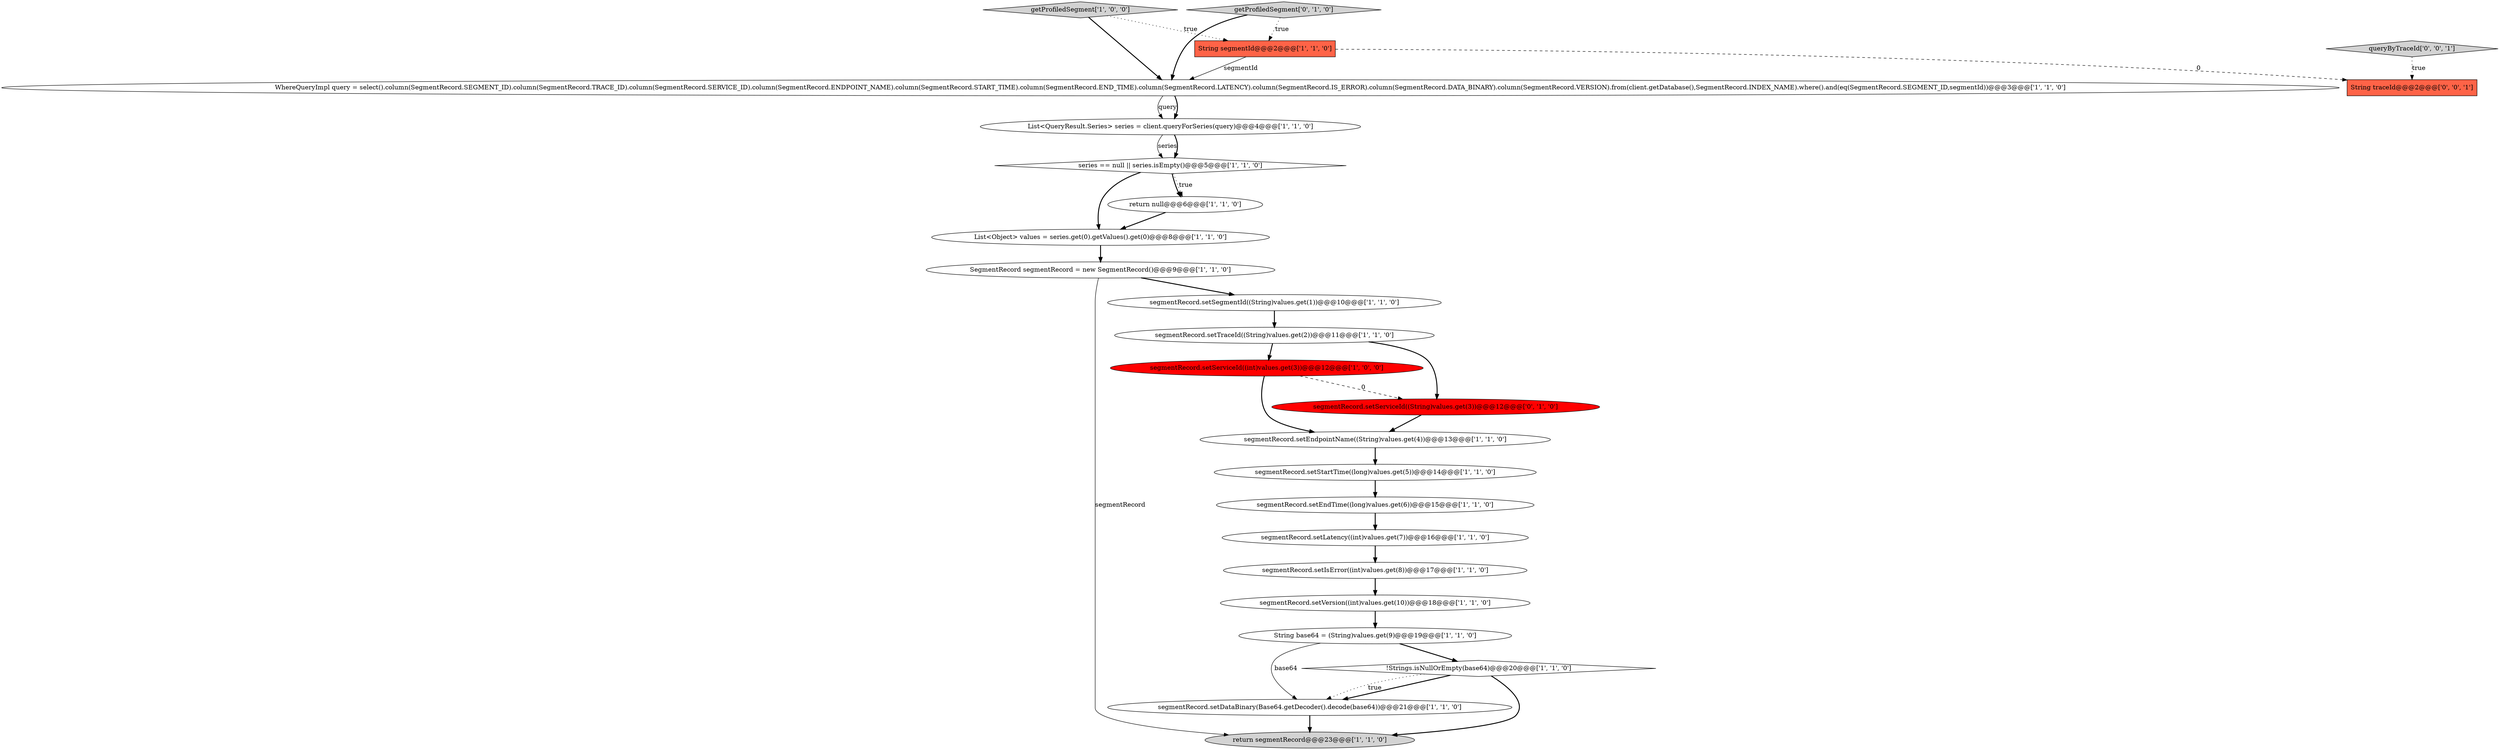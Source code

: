 digraph {
2 [style = filled, label = "segmentRecord.setEndTime((long)values.get(6))@@@15@@@['1', '1', '0']", fillcolor = white, shape = ellipse image = "AAA0AAABBB1BBB"];
21 [style = filled, label = "segmentRecord.setServiceId((String)values.get(3))@@@12@@@['0', '1', '0']", fillcolor = red, shape = ellipse image = "AAA1AAABBB2BBB"];
9 [style = filled, label = "segmentRecord.setSegmentId((String)values.get(1))@@@10@@@['1', '1', '0']", fillcolor = white, shape = ellipse image = "AAA0AAABBB1BBB"];
10 [style = filled, label = "SegmentRecord segmentRecord = new SegmentRecord()@@@9@@@['1', '1', '0']", fillcolor = white, shape = ellipse image = "AAA0AAABBB1BBB"];
13 [style = filled, label = "!Strings.isNullOrEmpty(base64)@@@20@@@['1', '1', '0']", fillcolor = white, shape = diamond image = "AAA0AAABBB1BBB"];
20 [style = filled, label = "String base64 = (String)values.get(9)@@@19@@@['1', '1', '0']", fillcolor = white, shape = ellipse image = "AAA0AAABBB1BBB"];
8 [style = filled, label = "segmentRecord.setVersion((int)values.get(10))@@@18@@@['1', '1', '0']", fillcolor = white, shape = ellipse image = "AAA0AAABBB1BBB"];
5 [style = filled, label = "segmentRecord.setIsError((int)values.get(8))@@@17@@@['1', '1', '0']", fillcolor = white, shape = ellipse image = "AAA0AAABBB1BBB"];
24 [style = filled, label = "String traceId@@@2@@@['0', '0', '1']", fillcolor = tomato, shape = box image = "AAA0AAABBB3BBB"];
17 [style = filled, label = "getProfiledSegment['1', '0', '0']", fillcolor = lightgray, shape = diamond image = "AAA0AAABBB1BBB"];
3 [style = filled, label = "series == null || series.isEmpty()@@@5@@@['1', '1', '0']", fillcolor = white, shape = diamond image = "AAA0AAABBB1BBB"];
7 [style = filled, label = "segmentRecord.setServiceId((int)values.get(3))@@@12@@@['1', '0', '0']", fillcolor = red, shape = ellipse image = "AAA1AAABBB1BBB"];
6 [style = filled, label = "String segmentId@@@2@@@['1', '1', '0']", fillcolor = tomato, shape = box image = "AAA0AAABBB1BBB"];
4 [style = filled, label = "return null@@@6@@@['1', '1', '0']", fillcolor = white, shape = ellipse image = "AAA0AAABBB1BBB"];
22 [style = filled, label = "getProfiledSegment['0', '1', '0']", fillcolor = lightgray, shape = diamond image = "AAA0AAABBB2BBB"];
15 [style = filled, label = "segmentRecord.setTraceId((String)values.get(2))@@@11@@@['1', '1', '0']", fillcolor = white, shape = ellipse image = "AAA0AAABBB1BBB"];
23 [style = filled, label = "queryByTraceId['0', '0', '1']", fillcolor = lightgray, shape = diamond image = "AAA0AAABBB3BBB"];
11 [style = filled, label = "segmentRecord.setLatency((int)values.get(7))@@@16@@@['1', '1', '0']", fillcolor = white, shape = ellipse image = "AAA0AAABBB1BBB"];
1 [style = filled, label = "segmentRecord.setDataBinary(Base64.getDecoder().decode(base64))@@@21@@@['1', '1', '0']", fillcolor = white, shape = ellipse image = "AAA0AAABBB1BBB"];
0 [style = filled, label = "segmentRecord.setStartTime((long)values.get(5))@@@14@@@['1', '1', '0']", fillcolor = white, shape = ellipse image = "AAA0AAABBB1BBB"];
14 [style = filled, label = "List<QueryResult.Series> series = client.queryForSeries(query)@@@4@@@['1', '1', '0']", fillcolor = white, shape = ellipse image = "AAA0AAABBB1BBB"];
12 [style = filled, label = "WhereQueryImpl query = select().column(SegmentRecord.SEGMENT_ID).column(SegmentRecord.TRACE_ID).column(SegmentRecord.SERVICE_ID).column(SegmentRecord.ENDPOINT_NAME).column(SegmentRecord.START_TIME).column(SegmentRecord.END_TIME).column(SegmentRecord.LATENCY).column(SegmentRecord.IS_ERROR).column(SegmentRecord.DATA_BINARY).column(SegmentRecord.VERSION).from(client.getDatabase(),SegmentRecord.INDEX_NAME).where().and(eq(SegmentRecord.SEGMENT_ID,segmentId))@@@3@@@['1', '1', '0']", fillcolor = white, shape = ellipse image = "AAA0AAABBB1BBB"];
16 [style = filled, label = "segmentRecord.setEndpointName((String)values.get(4))@@@13@@@['1', '1', '0']", fillcolor = white, shape = ellipse image = "AAA0AAABBB1BBB"];
19 [style = filled, label = "List<Object> values = series.get(0).getValues().get(0)@@@8@@@['1', '1', '0']", fillcolor = white, shape = ellipse image = "AAA0AAABBB1BBB"];
18 [style = filled, label = "return segmentRecord@@@23@@@['1', '1', '0']", fillcolor = lightgray, shape = ellipse image = "AAA0AAABBB1BBB"];
14->3 [style = solid, label="series"];
14->3 [style = bold, label=""];
5->8 [style = bold, label=""];
16->0 [style = bold, label=""];
7->21 [style = dashed, label="0"];
20->13 [style = bold, label=""];
15->7 [style = bold, label=""];
17->6 [style = dotted, label="true"];
15->21 [style = bold, label=""];
0->2 [style = bold, label=""];
4->19 [style = bold, label=""];
3->4 [style = dotted, label="true"];
19->10 [style = bold, label=""];
1->18 [style = bold, label=""];
22->6 [style = dotted, label="true"];
3->4 [style = bold, label=""];
13->1 [style = bold, label=""];
13->1 [style = dotted, label="true"];
11->5 [style = bold, label=""];
17->12 [style = bold, label=""];
20->1 [style = solid, label="base64"];
8->20 [style = bold, label=""];
12->14 [style = solid, label="query"];
3->19 [style = bold, label=""];
9->15 [style = bold, label=""];
22->12 [style = bold, label=""];
6->24 [style = dashed, label="0"];
7->16 [style = bold, label=""];
12->14 [style = bold, label=""];
10->18 [style = solid, label="segmentRecord"];
21->16 [style = bold, label=""];
10->9 [style = bold, label=""];
13->18 [style = bold, label=""];
23->24 [style = dotted, label="true"];
2->11 [style = bold, label=""];
6->12 [style = solid, label="segmentId"];
}

